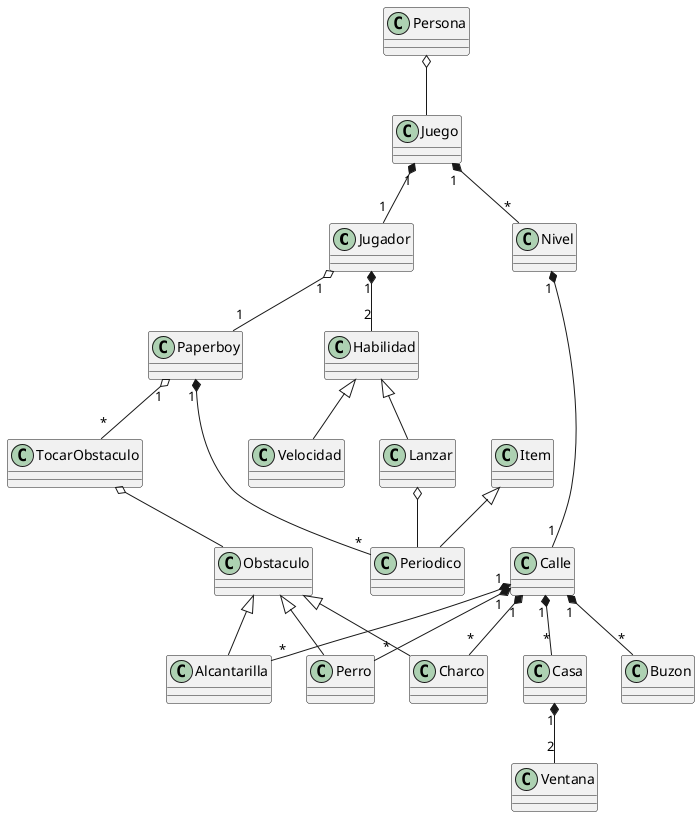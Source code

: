 @startuml Paperboy

class Jugador
class Juego

class Paperboy
class Habilidad
class Velocidad
class Lanzar
class TocarObstaculo



class Obstaculo
class Nivel
class Calle
class Buzon
class Persona
class Alcantarilla
class Ventana
class Perro
class Charco
class Casa

class Item
class Periodico

Persona o-- Juego
Juego "1" *-- "1" Jugador
Jugador "1" o-- "1" Paperboy
Paperboy "1" *-- "*" Periodico
Jugador "1" *-- "2" Habilidad
Juego "1" *-- "*" Nivel
Paperboy "1" o-- "*" TocarObstaculo


Habilidad <|-- Lanzar
Habilidad <|-- Velocidad


Nivel "1" *-- "1" Calle
Calle "1" *-- "*" Buzon
Calle "1" *-- "*" Alcantarilla
Calle "1" *-- "*" Casa
Calle "1" *-- "*" Perro
Calle "1" *-- "*" Charco
Casa "1" *-- "2" Ventana

Obstaculo <|-- Alcantarilla
Obstaculo <|-- Perro
Obstaculo <|-- Charco
TocarObstaculo o-- Obstaculo

Item <|-- Periodico
Lanzar o-- Periodico




@enduml